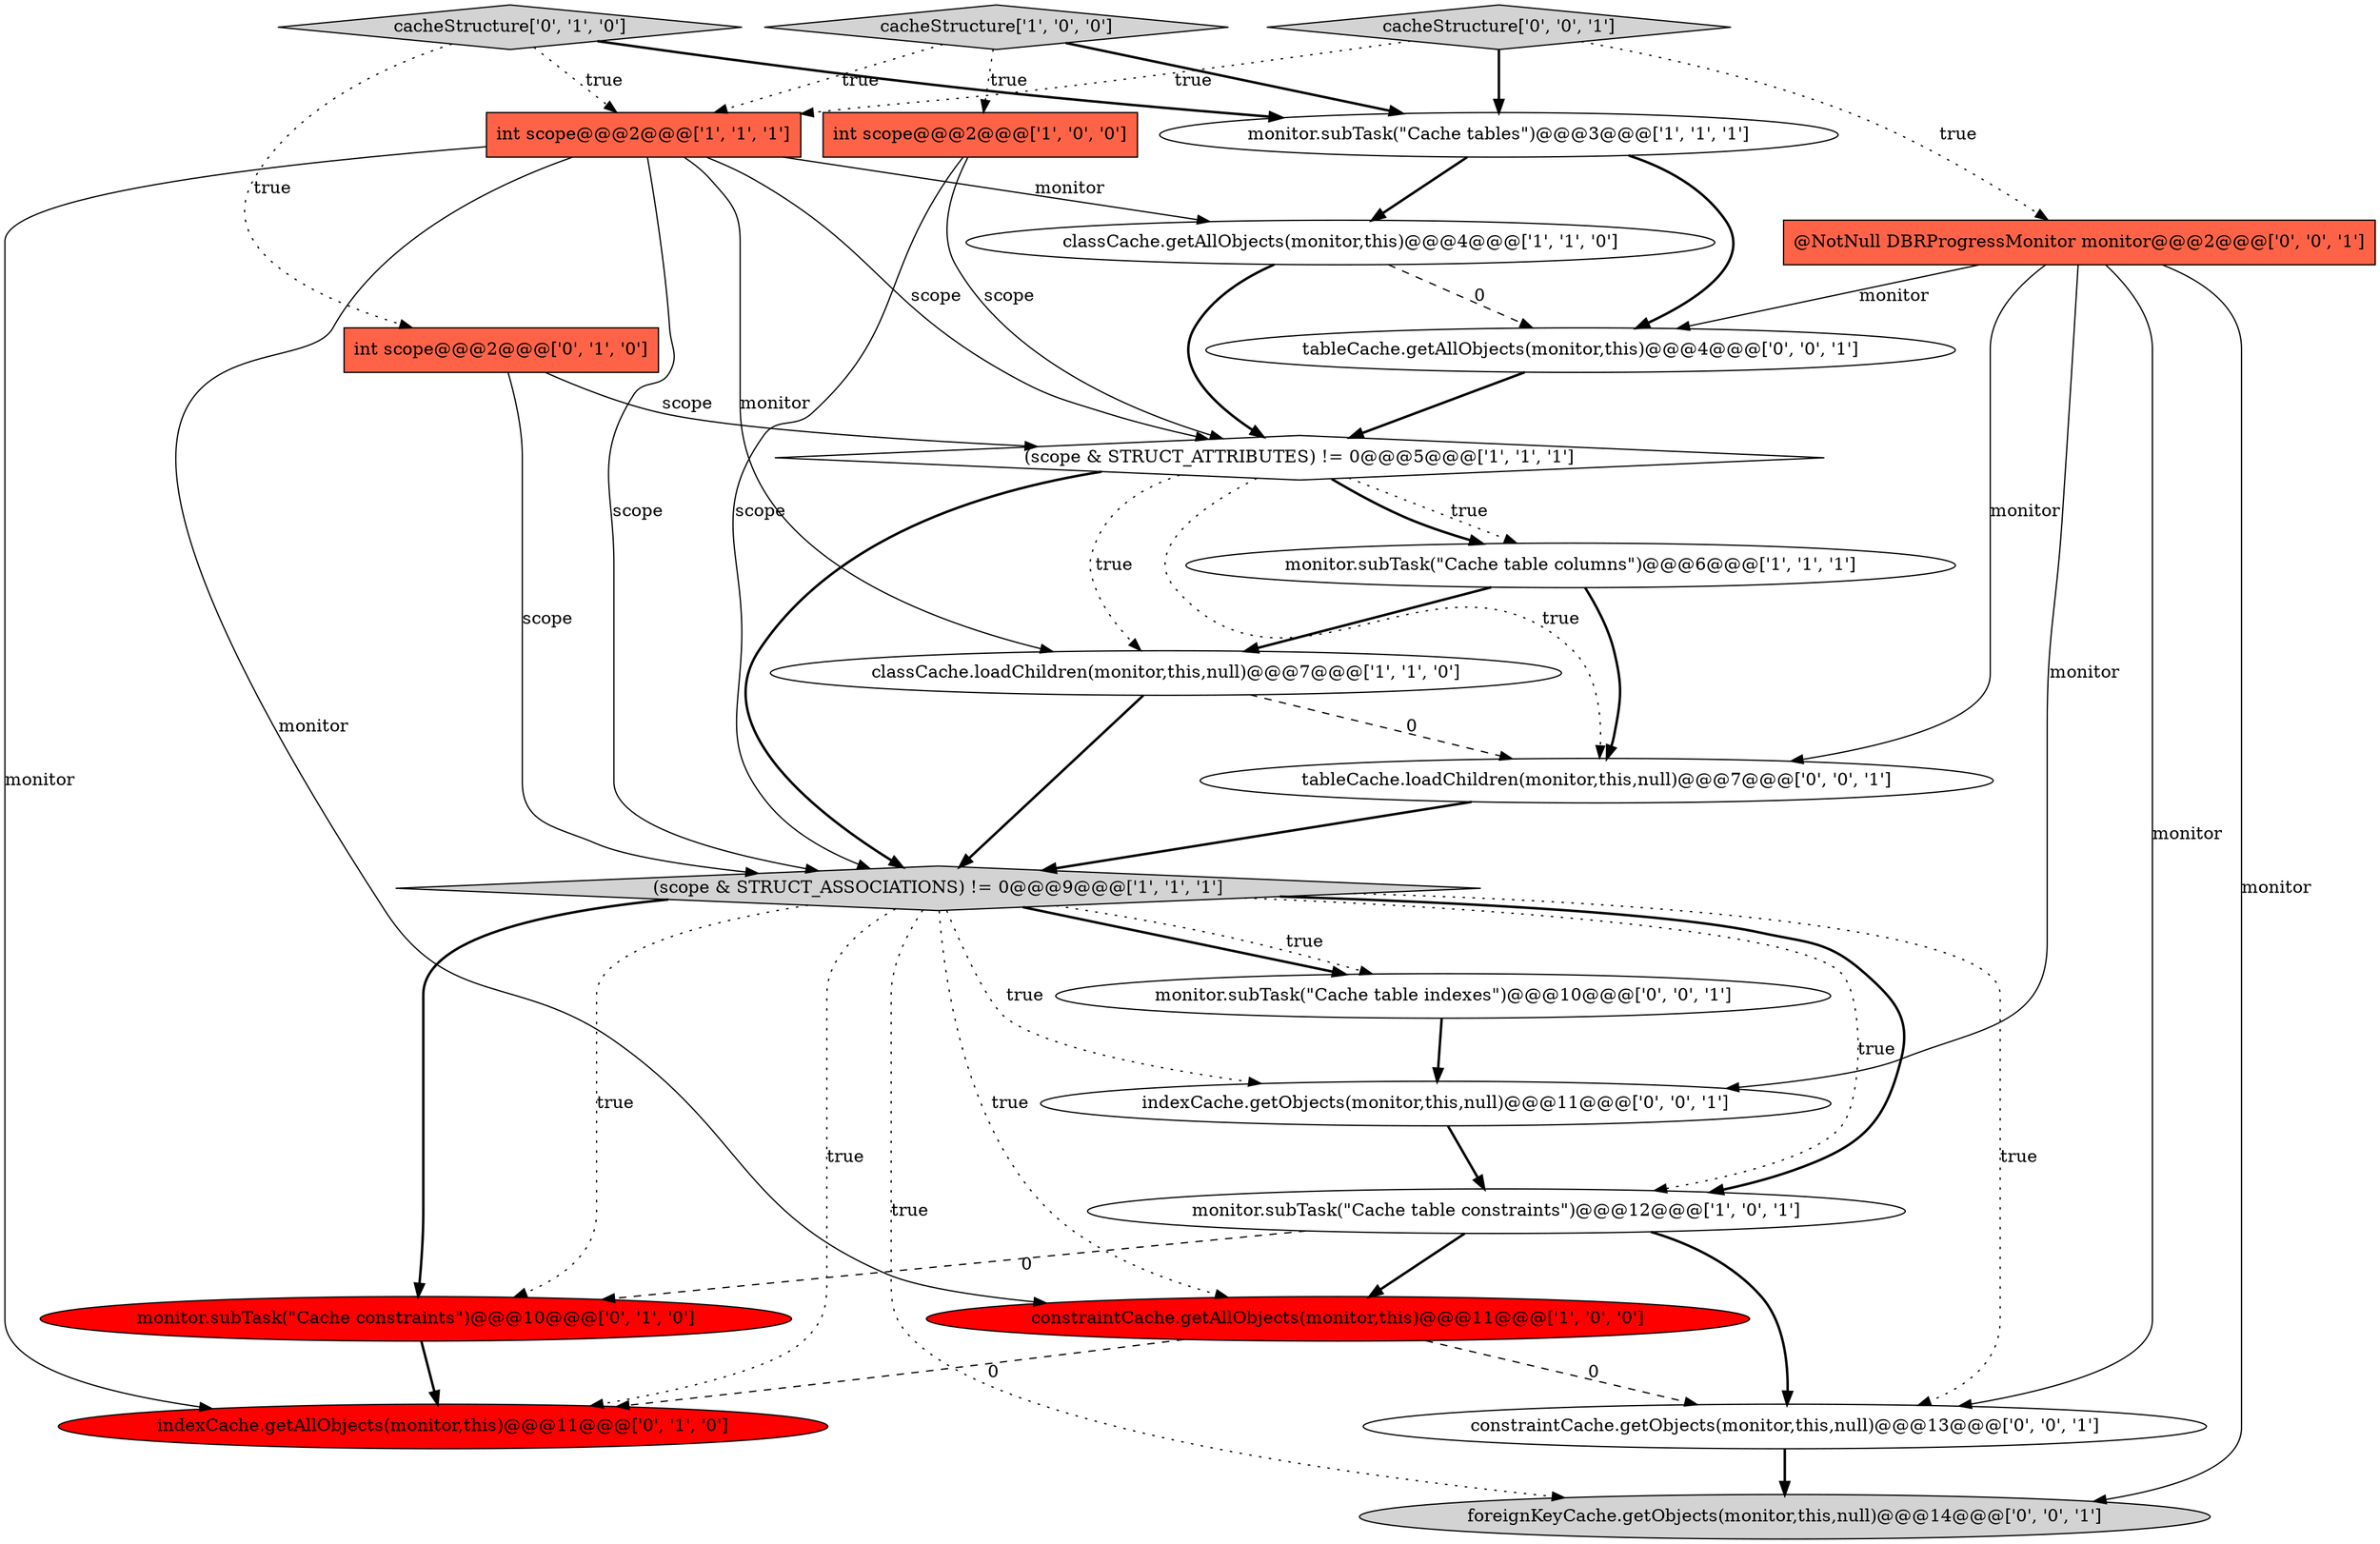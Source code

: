 digraph {
2 [style = filled, label = "int scope@@@2@@@['1', '0', '0']", fillcolor = tomato, shape = box image = "AAA0AAABBB1BBB"];
19 [style = filled, label = "tableCache.loadChildren(monitor,this,null)@@@7@@@['0', '0', '1']", fillcolor = white, shape = ellipse image = "AAA0AAABBB3BBB"];
3 [style = filled, label = "monitor.subTask(\"Cache tables\")@@@3@@@['1', '1', '1']", fillcolor = white, shape = ellipse image = "AAA0AAABBB1BBB"];
12 [style = filled, label = "int scope@@@2@@@['0', '1', '0']", fillcolor = tomato, shape = box image = "AAA0AAABBB2BBB"];
22 [style = filled, label = "monitor.subTask(\"Cache table indexes\")@@@10@@@['0', '0', '1']", fillcolor = white, shape = ellipse image = "AAA0AAABBB3BBB"];
6 [style = filled, label = "(scope & STRUCT_ASSOCIATIONS) != 0@@@9@@@['1', '1', '1']", fillcolor = lightgray, shape = diamond image = "AAA0AAABBB1BBB"];
15 [style = filled, label = "@NotNull DBRProgressMonitor monitor@@@2@@@['0', '0', '1']", fillcolor = tomato, shape = box image = "AAA0AAABBB3BBB"];
5 [style = filled, label = "int scope@@@2@@@['1', '1', '1']", fillcolor = tomato, shape = box image = "AAA0AAABBB1BBB"];
9 [style = filled, label = "monitor.subTask(\"Cache table constraints\")@@@12@@@['1', '0', '1']", fillcolor = white, shape = ellipse image = "AAA0AAABBB1BBB"];
16 [style = filled, label = "indexCache.getObjects(monitor,this,null)@@@11@@@['0', '0', '1']", fillcolor = white, shape = ellipse image = "AAA0AAABBB3BBB"];
7 [style = filled, label = "cacheStructure['1', '0', '0']", fillcolor = lightgray, shape = diamond image = "AAA0AAABBB1BBB"];
11 [style = filled, label = "indexCache.getAllObjects(monitor,this)@@@11@@@['0', '1', '0']", fillcolor = red, shape = ellipse image = "AAA1AAABBB2BBB"];
14 [style = filled, label = "cacheStructure['0', '1', '0']", fillcolor = lightgray, shape = diamond image = "AAA0AAABBB2BBB"];
18 [style = filled, label = "cacheStructure['0', '0', '1']", fillcolor = lightgray, shape = diamond image = "AAA0AAABBB3BBB"];
10 [style = filled, label = "classCache.loadChildren(monitor,this,null)@@@7@@@['1', '1', '0']", fillcolor = white, shape = ellipse image = "AAA0AAABBB1BBB"];
8 [style = filled, label = "(scope & STRUCT_ATTRIBUTES) != 0@@@5@@@['1', '1', '1']", fillcolor = white, shape = diamond image = "AAA0AAABBB1BBB"];
0 [style = filled, label = "classCache.getAllObjects(monitor,this)@@@4@@@['1', '1', '0']", fillcolor = white, shape = ellipse image = "AAA0AAABBB1BBB"];
21 [style = filled, label = "foreignKeyCache.getObjects(monitor,this,null)@@@14@@@['0', '0', '1']", fillcolor = lightgray, shape = ellipse image = "AAA0AAABBB3BBB"];
20 [style = filled, label = "tableCache.getAllObjects(monitor,this)@@@4@@@['0', '0', '1']", fillcolor = white, shape = ellipse image = "AAA0AAABBB3BBB"];
13 [style = filled, label = "monitor.subTask(\"Cache constraints\")@@@10@@@['0', '1', '0']", fillcolor = red, shape = ellipse image = "AAA1AAABBB2BBB"];
17 [style = filled, label = "constraintCache.getObjects(monitor,this,null)@@@13@@@['0', '0', '1']", fillcolor = white, shape = ellipse image = "AAA0AAABBB3BBB"];
4 [style = filled, label = "monitor.subTask(\"Cache table columns\")@@@6@@@['1', '1', '1']", fillcolor = white, shape = ellipse image = "AAA0AAABBB1BBB"];
1 [style = filled, label = "constraintCache.getAllObjects(monitor,this)@@@11@@@['1', '0', '0']", fillcolor = red, shape = ellipse image = "AAA1AAABBB1BBB"];
12->8 [style = solid, label="scope"];
4->10 [style = bold, label=""];
14->3 [style = bold, label=""];
7->2 [style = dotted, label="true"];
18->3 [style = bold, label=""];
12->6 [style = solid, label="scope"];
14->12 [style = dotted, label="true"];
6->22 [style = bold, label=""];
22->16 [style = bold, label=""];
10->19 [style = dashed, label="0"];
6->13 [style = dotted, label="true"];
15->21 [style = solid, label="monitor"];
2->6 [style = solid, label="scope"];
4->19 [style = bold, label=""];
6->1 [style = dotted, label="true"];
18->15 [style = dotted, label="true"];
9->17 [style = bold, label=""];
8->6 [style = bold, label=""];
6->22 [style = dotted, label="true"];
8->10 [style = dotted, label="true"];
19->6 [style = bold, label=""];
0->20 [style = dashed, label="0"];
15->17 [style = solid, label="monitor"];
13->11 [style = bold, label=""];
10->6 [style = bold, label=""];
8->4 [style = dotted, label="true"];
6->17 [style = dotted, label="true"];
7->3 [style = bold, label=""];
3->0 [style = bold, label=""];
2->8 [style = solid, label="scope"];
7->5 [style = dotted, label="true"];
5->1 [style = solid, label="monitor"];
5->8 [style = solid, label="scope"];
15->16 [style = solid, label="monitor"];
20->8 [style = bold, label=""];
3->20 [style = bold, label=""];
1->17 [style = dashed, label="0"];
14->5 [style = dotted, label="true"];
6->16 [style = dotted, label="true"];
6->9 [style = dotted, label="true"];
1->11 [style = dashed, label="0"];
6->13 [style = bold, label=""];
9->13 [style = dashed, label="0"];
0->8 [style = bold, label=""];
5->0 [style = solid, label="monitor"];
18->5 [style = dotted, label="true"];
15->20 [style = solid, label="monitor"];
8->4 [style = bold, label=""];
6->11 [style = dotted, label="true"];
6->9 [style = bold, label=""];
15->19 [style = solid, label="monitor"];
9->1 [style = bold, label=""];
6->21 [style = dotted, label="true"];
5->11 [style = solid, label="monitor"];
17->21 [style = bold, label=""];
16->9 [style = bold, label=""];
5->6 [style = solid, label="scope"];
5->10 [style = solid, label="monitor"];
8->19 [style = dotted, label="true"];
}
